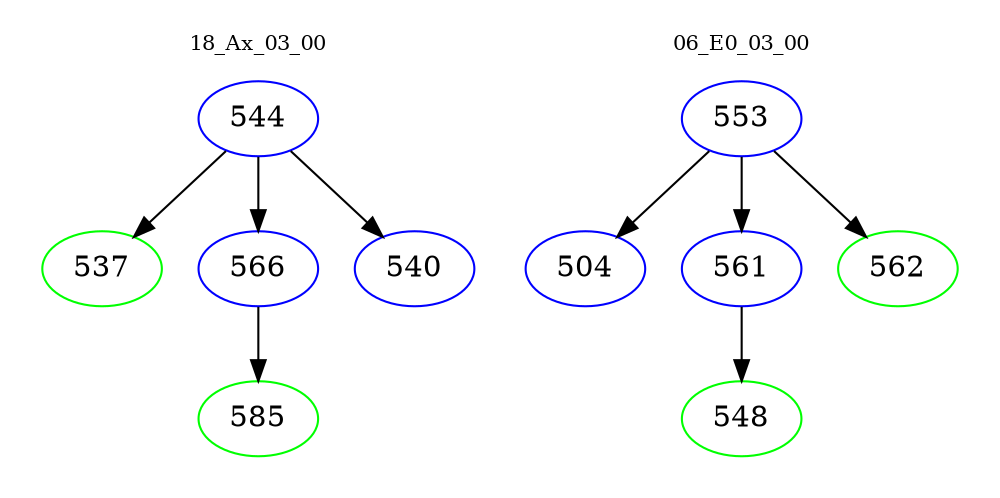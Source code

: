 digraph{
subgraph cluster_0 {
color = white
label = "18_Ax_03_00";
fontsize=10;
T0_544 [label="544", color="blue"]
T0_544 -> T0_537 [color="black"]
T0_537 [label="537", color="green"]
T0_544 -> T0_566 [color="black"]
T0_566 [label="566", color="blue"]
T0_566 -> T0_585 [color="black"]
T0_585 [label="585", color="green"]
T0_544 -> T0_540 [color="black"]
T0_540 [label="540", color="blue"]
}
subgraph cluster_1 {
color = white
label = "06_E0_03_00";
fontsize=10;
T1_553 [label="553", color="blue"]
T1_553 -> T1_504 [color="black"]
T1_504 [label="504", color="blue"]
T1_553 -> T1_561 [color="black"]
T1_561 [label="561", color="blue"]
T1_561 -> T1_548 [color="black"]
T1_548 [label="548", color="green"]
T1_553 -> T1_562 [color="black"]
T1_562 [label="562", color="green"]
}
}
